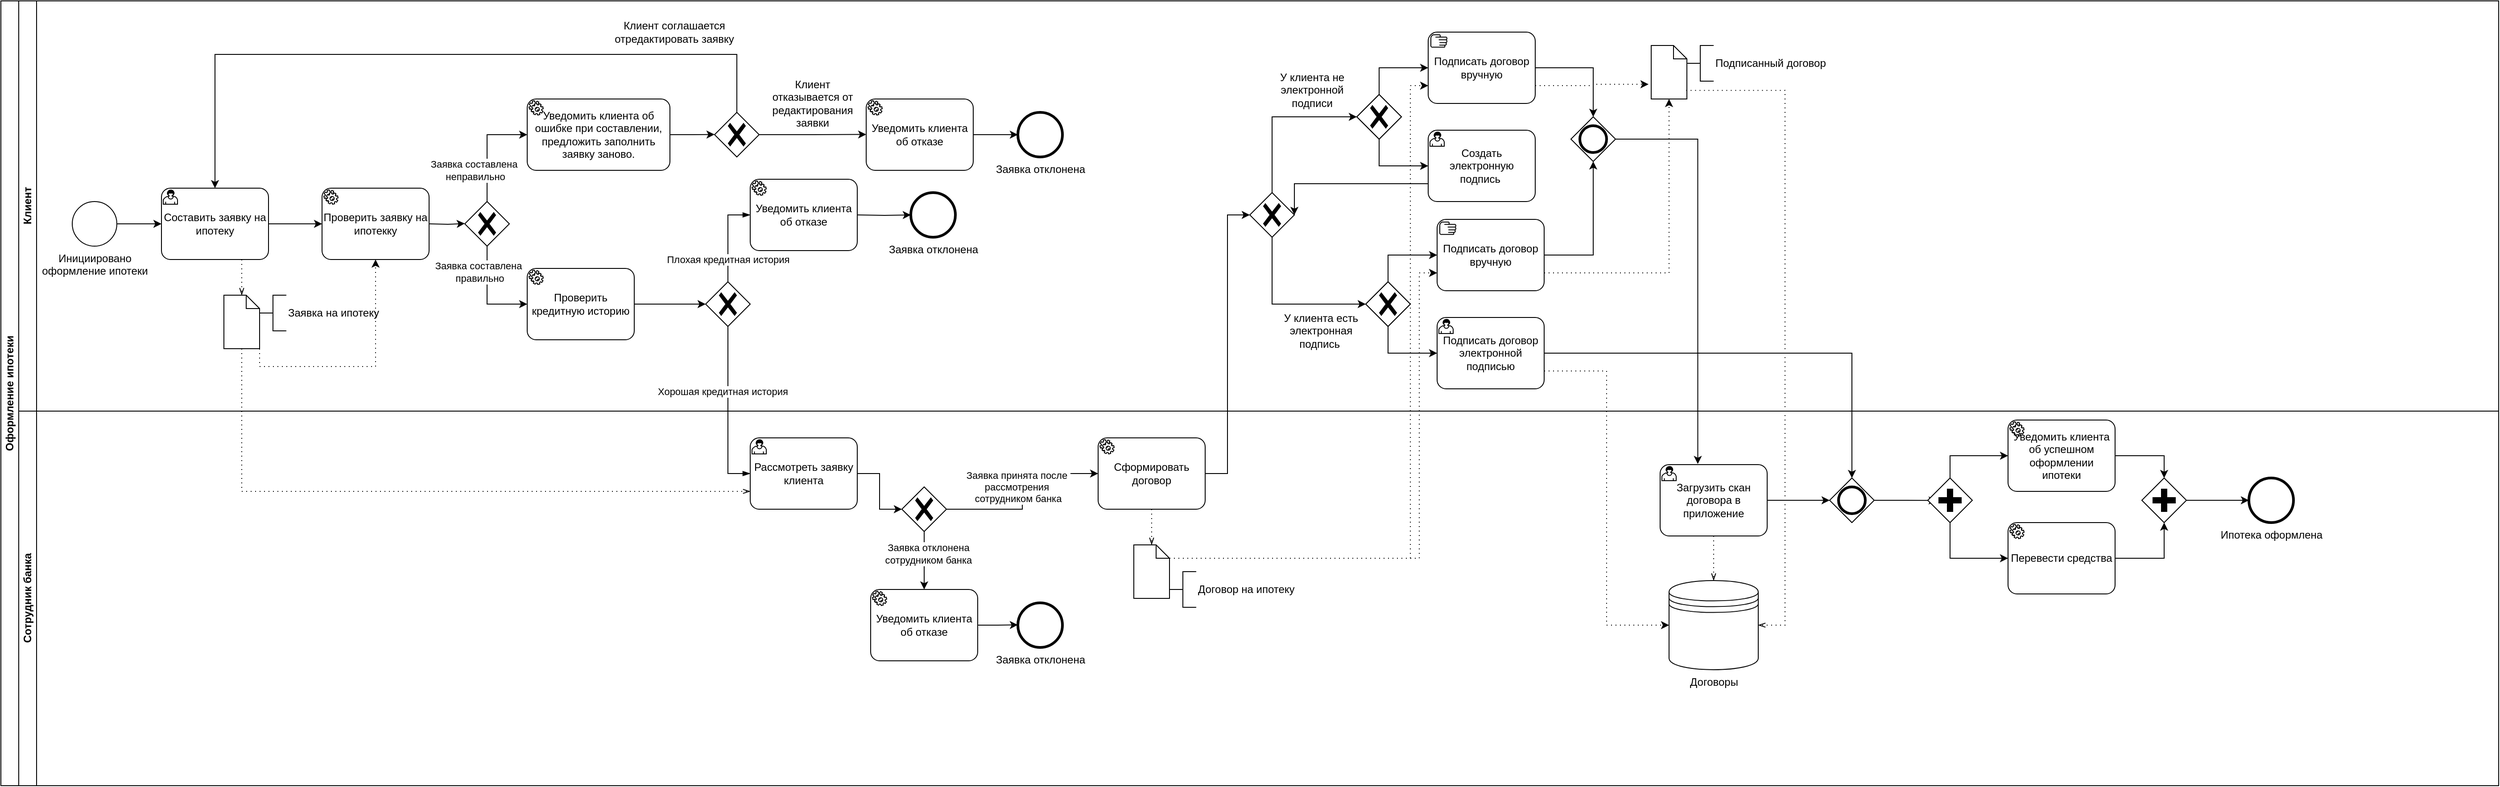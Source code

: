 <mxfile version="24.8.2">
  <diagram name="Страница — 1" id="fx7uQK-0CRvI9rPKiEYD">
    <mxGraphModel dx="1750" dy="942" grid="1" gridSize="10" guides="1" tooltips="1" connect="1" arrows="1" fold="1" page="1" pageScale="1" pageWidth="3300" pageHeight="2339" math="0" shadow="0">
      <root>
        <mxCell id="0" />
        <mxCell id="1" parent="0" />
        <mxCell id="-a0xLOdZY-EFVbSBvTB6-1" value="Оформление ипотеки" style="swimlane;html=1;childLayout=stackLayout;resizeParent=1;resizeParentMax=0;horizontal=0;startSize=20;horizontalStack=0;whiteSpace=wrap;" parent="1" vertex="1">
          <mxGeometry x="40" y="120" width="2800" height="880" as="geometry" />
        </mxCell>
        <mxCell id="-a0xLOdZY-EFVbSBvTB6-2" value="Клиент" style="swimlane;html=1;startSize=20;horizontal=0;" parent="-a0xLOdZY-EFVbSBvTB6-1" vertex="1">
          <mxGeometry x="20" width="2780" height="460" as="geometry" />
        </mxCell>
        <mxCell id="-a0xLOdZY-EFVbSBvTB6-5" value="Инициировано &lt;br&gt;оформление ипотеки" style="points=[[0.145,0.145,0],[0.5,0,0],[0.855,0.145,0],[1,0.5,0],[0.855,0.855,0],[0.5,1,0],[0.145,0.855,0],[0,0.5,0]];shape=mxgraph.bpmn.event;html=1;verticalLabelPosition=bottom;labelBackgroundColor=#ffffff;verticalAlign=top;align=center;perimeter=ellipsePerimeter;outlineConnect=0;aspect=fixed;outline=standard;symbol=general;" parent="-a0xLOdZY-EFVbSBvTB6-2" vertex="1">
          <mxGeometry x="60" y="225" width="50" height="50" as="geometry" />
        </mxCell>
        <mxCell id="-a0xLOdZY-EFVbSBvTB6-7" value="Составить заявку на ипотеку" style="points=[[0.25,0,0],[0.5,0,0],[0.75,0,0],[1,0.25,0],[1,0.5,0],[1,0.75,0],[0.75,1,0],[0.5,1,0],[0.25,1,0],[0,0.75,0],[0,0.5,0],[0,0.25,0]];shape=mxgraph.bpmn.task;whiteSpace=wrap;rectStyle=rounded;size=10;html=1;container=1;expand=0;collapsible=0;taskMarker=user;" parent="-a0xLOdZY-EFVbSBvTB6-2" vertex="1">
          <mxGeometry x="160" y="210" width="120" height="80" as="geometry" />
        </mxCell>
        <mxCell id="-a0xLOdZY-EFVbSBvTB6-8" value="" style="shape=mxgraph.bpmn.data;labelPosition=center;verticalLabelPosition=bottom;align=center;verticalAlign=top;size=15;html=1;" parent="-a0xLOdZY-EFVbSBvTB6-2" vertex="1">
          <mxGeometry x="230" y="330" width="40" height="60" as="geometry" />
        </mxCell>
        <mxCell id="-a0xLOdZY-EFVbSBvTB6-10" value="Заявка на ипотеку" style="html=1;shape=mxgraph.flowchart.annotation_2;align=left;labelPosition=right;" parent="-a0xLOdZY-EFVbSBvTB6-2" vertex="1">
          <mxGeometry x="270" y="330" width="30" height="40" as="geometry" />
        </mxCell>
        <mxCell id="-a0xLOdZY-EFVbSBvTB6-9" value="" style="edgeStyle=elbowEdgeStyle;fontSize=12;html=1;endFill=0;startFill=0;endSize=6;startSize=6;dashed=1;dashPattern=1 4;endArrow=openThin;startArrow=none;rounded=0;" parent="-a0xLOdZY-EFVbSBvTB6-2" edge="1">
          <mxGeometry width="160" relative="1" as="geometry">
            <mxPoint x="250" y="290" as="sourcePoint" />
            <mxPoint x="250" y="330" as="targetPoint" />
          </mxGeometry>
        </mxCell>
        <mxCell id="-a0xLOdZY-EFVbSBvTB6-15" style="edgeStyle=orthogonalEdgeStyle;rounded=0;orthogonalLoop=1;jettySize=auto;html=1;entryX=0;entryY=0.5;entryDx=0;entryDy=0;entryPerimeter=0;" parent="-a0xLOdZY-EFVbSBvTB6-2" source="-a0xLOdZY-EFVbSBvTB6-5" target="-a0xLOdZY-EFVbSBvTB6-7" edge="1">
          <mxGeometry relative="1" as="geometry" />
        </mxCell>
        <mxCell id="bjwynSFhIz2ICSjaIJfO-14" style="edgeStyle=orthogonalEdgeStyle;rounded=0;orthogonalLoop=1;jettySize=auto;html=1;exitX=1;exitY=0.5;exitDx=0;exitDy=0;exitPerimeter=0;" parent="-a0xLOdZY-EFVbSBvTB6-2" edge="1">
          <mxGeometry relative="1" as="geometry">
            <mxPoint x="500" y="249.667" as="targetPoint" />
            <mxPoint x="460" y="250" as="sourcePoint" />
          </mxGeometry>
        </mxCell>
        <mxCell id="bjwynSFhIz2ICSjaIJfO-2" value="" style="edgeStyle=orthogonalEdgeStyle;rounded=0;orthogonalLoop=1;jettySize=auto;html=1;" parent="-a0xLOdZY-EFVbSBvTB6-2" source="-a0xLOdZY-EFVbSBvTB6-7" edge="1">
          <mxGeometry relative="1" as="geometry">
            <mxPoint x="340" y="250" as="targetPoint" />
          </mxGeometry>
        </mxCell>
        <mxCell id="bjwynSFhIz2ICSjaIJfO-16" value="" style="points=[[0.25,0.25,0],[0.5,0,0],[0.75,0.25,0],[1,0.5,0],[0.75,0.75,0],[0.5,1,0],[0.25,0.75,0],[0,0.5,0]];shape=mxgraph.bpmn.gateway2;html=1;verticalLabelPosition=bottom;labelBackgroundColor=#ffffff;verticalAlign=top;align=center;perimeter=rhombusPerimeter;outlineConnect=0;outline=none;symbol=none;gwType=exclusive;" parent="-a0xLOdZY-EFVbSBvTB6-2" vertex="1">
          <mxGeometry x="500" y="225" width="50" height="50" as="geometry" />
        </mxCell>
        <mxCell id="EWtYYfEAsGKTMX5zpxJq-5" style="edgeStyle=orthogonalEdgeStyle;rounded=0;orthogonalLoop=1;jettySize=auto;html=1;exitX=1;exitY=0.5;exitDx=0;exitDy=0;exitPerimeter=0;" edge="1" parent="-a0xLOdZY-EFVbSBvTB6-2" source="bjwynSFhIz2ICSjaIJfO-20">
          <mxGeometry relative="1" as="geometry">
            <mxPoint x="780" y="149.778" as="targetPoint" />
          </mxGeometry>
        </mxCell>
        <mxCell id="bjwynSFhIz2ICSjaIJfO-20" value="Уведомить клиента об ошибке при составлении, предложить заполнить заявку заново." style="points=[[0.25,0,0],[0.5,0,0],[0.75,0,0],[1,0.25,0],[1,0.5,0],[1,0.75,0],[0.75,1,0],[0.5,1,0],[0.25,1,0],[0,0.75,0],[0,0.5,0],[0,0.25,0]];shape=mxgraph.bpmn.task;whiteSpace=wrap;rectStyle=rounded;size=10;html=1;container=1;expand=0;collapsible=0;taskMarker=service;" parent="-a0xLOdZY-EFVbSBvTB6-2" vertex="1">
          <mxGeometry x="570" y="110" width="160" height="80" as="geometry" />
        </mxCell>
        <mxCell id="bjwynSFhIz2ICSjaIJfO-24" style="edgeStyle=orthogonalEdgeStyle;rounded=0;orthogonalLoop=1;jettySize=auto;html=1;exitX=0.5;exitY=0;exitDx=0;exitDy=0;exitPerimeter=0;entryX=0;entryY=0.5;entryDx=0;entryDy=0;entryPerimeter=0;" parent="-a0xLOdZY-EFVbSBvTB6-2" source="bjwynSFhIz2ICSjaIJfO-16" target="bjwynSFhIz2ICSjaIJfO-20" edge="1">
          <mxGeometry relative="1" as="geometry" />
        </mxCell>
        <mxCell id="bjwynSFhIz2ICSjaIJfO-25" value="Заявка составлена&lt;br&gt;&amp;nbsp;неправильно" style="edgeLabel;html=1;align=center;verticalAlign=middle;resizable=0;points=[];" parent="-a0xLOdZY-EFVbSBvTB6-2" vertex="1" connectable="0">
          <mxGeometry x="510.0" y="189.997" as="geometry" />
        </mxCell>
        <mxCell id="bjwynSFhIz2ICSjaIJfO-31" value="Заявка отклонена" style="points=[[0.145,0.145,0],[0.5,0,0],[0.855,0.145,0],[1,0.5,0],[0.855,0.855,0],[0.5,1,0],[0.145,0.855,0],[0,0.5,0]];shape=mxgraph.bpmn.event;html=1;verticalLabelPosition=bottom;labelBackgroundColor=#ffffff;verticalAlign=top;align=center;perimeter=ellipsePerimeter;outlineConnect=0;aspect=fixed;outline=end;symbol=terminate2;" parent="-a0xLOdZY-EFVbSBvTB6-2" vertex="1">
          <mxGeometry x="1120" y="125" width="50" height="50" as="geometry" />
        </mxCell>
        <mxCell id="bjwynSFhIz2ICSjaIJfO-36" style="edgeStyle=orthogonalEdgeStyle;rounded=0;orthogonalLoop=1;jettySize=auto;html=1;exitX=1;exitY=0.5;exitDx=0;exitDy=0;exitPerimeter=0;entryX=0;entryY=0.5;entryDx=0;entryDy=0;entryPerimeter=0;" parent="-a0xLOdZY-EFVbSBvTB6-2" source="-a0xLOdZY-EFVbSBvTB6-13" target="-a0xLOdZY-EFVbSBvTB6-51" edge="1">
          <mxGeometry relative="1" as="geometry">
            <mxPoint x="760" y="339.778" as="targetPoint" />
          </mxGeometry>
        </mxCell>
        <mxCell id="-a0xLOdZY-EFVbSBvTB6-13" value="Проверить кредитную историю" style="points=[[0.25,0,0],[0.5,0,0],[0.75,0,0],[1,0.25,0],[1,0.5,0],[1,0.75,0],[0.75,1,0],[0.5,1,0],[0.25,1,0],[0,0.75,0],[0,0.5,0],[0,0.25,0]];shape=mxgraph.bpmn.task;whiteSpace=wrap;rectStyle=rounded;size=10;html=1;container=1;expand=0;collapsible=0;taskMarker=service;" parent="-a0xLOdZY-EFVbSBvTB6-2" vertex="1">
          <mxGeometry x="570" y="300" width="120" height="80" as="geometry" />
        </mxCell>
        <mxCell id="bjwynSFhIz2ICSjaIJfO-33" style="edgeStyle=orthogonalEdgeStyle;rounded=0;orthogonalLoop=1;jettySize=auto;html=1;entryX=0;entryY=0.5;entryDx=0;entryDy=0;entryPerimeter=0;" parent="-a0xLOdZY-EFVbSBvTB6-2" source="bjwynSFhIz2ICSjaIJfO-16" target="-a0xLOdZY-EFVbSBvTB6-13" edge="1">
          <mxGeometry relative="1" as="geometry">
            <Array as="points">
              <mxPoint x="525" y="340" />
            </Array>
          </mxGeometry>
        </mxCell>
        <mxCell id="bjwynSFhIz2ICSjaIJfO-28" value="&lt;span style=&quot;background-color: rgb(255, 255, 255);&quot;&gt;Заявка составлена&lt;br&gt;&amp;nbsp;правильно&lt;/span&gt;" style="edgeLabel;html=1;align=center;verticalAlign=middle;resizable=0;points=[];" parent="-a0xLOdZY-EFVbSBvTB6-2" vertex="1" connectable="0">
          <mxGeometry x="525.0" y="309.997" as="geometry">
            <mxPoint x="-10" y="-6" as="offset" />
          </mxGeometry>
        </mxCell>
        <mxCell id="-a0xLOdZY-EFVbSBvTB6-53" value="Уведомить клиента об отказе" style="points=[[0.25,0,0],[0.5,0,0],[0.75,0,0],[1,0.25,0],[1,0.5,0],[1,0.75,0],[0.75,1,0],[0.5,1,0],[0.25,1,0],[0,0.75,0],[0,0.5,0],[0,0.25,0]];shape=mxgraph.bpmn.task;whiteSpace=wrap;rectStyle=rounded;size=10;html=1;container=1;expand=0;collapsible=0;taskMarker=service;" parent="-a0xLOdZY-EFVbSBvTB6-2" vertex="1">
          <mxGeometry x="820" y="200" width="120" height="80" as="geometry" />
        </mxCell>
        <mxCell id="-a0xLOdZY-EFVbSBvTB6-29" value="" style="shape=mxgraph.bpmn.data;labelPosition=center;verticalLabelPosition=bottom;align=center;verticalAlign=top;size=15;html=1;" parent="-a0xLOdZY-EFVbSBvTB6-2" vertex="1">
          <mxGeometry x="1830" y="50" width="40" height="60" as="geometry" />
        </mxCell>
        <mxCell id="-a0xLOdZY-EFVbSBvTB6-30" value="Подписанный договор" style="html=1;shape=mxgraph.flowchart.annotation_2;align=left;labelPosition=right;" parent="-a0xLOdZY-EFVbSBvTB6-2" vertex="1">
          <mxGeometry x="1870" y="50" width="30" height="40" as="geometry" />
        </mxCell>
        <mxCell id="EWtYYfEAsGKTMX5zpxJq-45" style="edgeStyle=orthogonalEdgeStyle;rounded=0;orthogonalLoop=1;jettySize=auto;html=1;exitX=1;exitY=0.5;exitDx=0;exitDy=0;exitPerimeter=0;entryX=0.5;entryY=1;entryDx=0;entryDy=0;entryPerimeter=0;" edge="1" parent="-a0xLOdZY-EFVbSBvTB6-2" source="-a0xLOdZY-EFVbSBvTB6-25" target="EWtYYfEAsGKTMX5zpxJq-40">
          <mxGeometry relative="1" as="geometry">
            <mxPoint x="1810" y="240" as="targetPoint" />
          </mxGeometry>
        </mxCell>
        <mxCell id="-a0xLOdZY-EFVbSBvTB6-25" value="Подписать договор вручную" style="points=[[0.25,0,0],[0.5,0,0],[0.75,0,0],[1,0.25,0],[1,0.5,0],[1,0.75,0],[0.75,1,0],[0.5,1,0],[0.25,1,0],[0,0.75,0],[0,0.5,0],[0,0.25,0]];shape=mxgraph.bpmn.task;whiteSpace=wrap;rectStyle=rounded;size=10;html=1;container=1;expand=0;collapsible=0;taskMarker=manual;" parent="-a0xLOdZY-EFVbSBvTB6-2" vertex="1">
          <mxGeometry x="1590" y="245" width="120" height="80" as="geometry" />
        </mxCell>
        <mxCell id="-a0xLOdZY-EFVbSBvTB6-51" value="" style="points=[[0.25,0.25,0],[0.5,0,0],[0.75,0.25,0],[1,0.5,0],[0.75,0.75,0],[0.5,1,0],[0.25,0.75,0],[0,0.5,0]];shape=mxgraph.bpmn.gateway2;html=1;verticalLabelPosition=bottom;labelBackgroundColor=#ffffff;verticalAlign=top;align=center;perimeter=rhombusPerimeter;outlineConnect=0;outline=none;symbol=none;gwType=exclusive;" parent="-a0xLOdZY-EFVbSBvTB6-2" vertex="1">
          <mxGeometry x="770" y="315" width="50" height="50" as="geometry" />
        </mxCell>
        <mxCell id="-a0xLOdZY-EFVbSBvTB6-54" value="" style="edgeStyle=elbowEdgeStyle;fontSize=12;html=1;endArrow=blockThin;endFill=1;rounded=0;entryX=0;entryY=0.5;entryDx=0;entryDy=0;entryPerimeter=0;exitX=0.5;exitY=0;exitDx=0;exitDy=0;exitPerimeter=0;" parent="-a0xLOdZY-EFVbSBvTB6-2" source="-a0xLOdZY-EFVbSBvTB6-51" edge="1">
          <mxGeometry width="160" relative="1" as="geometry">
            <mxPoint x="790" y="310" as="sourcePoint" />
            <mxPoint x="820" y="240" as="targetPoint" />
            <Array as="points">
              <mxPoint x="795" y="280" />
            </Array>
          </mxGeometry>
        </mxCell>
        <mxCell id="-a0xLOdZY-EFVbSBvTB6-58" value="Плохая кредитная история" style="edgeLabel;html=1;align=center;verticalAlign=middle;resizable=0;points=[];" parent="-a0xLOdZY-EFVbSBvTB6-54" vertex="1" connectable="0">
          <mxGeometry x="-0.329" y="4" relative="1" as="geometry">
            <mxPoint x="4" y="8" as="offset" />
          </mxGeometry>
        </mxCell>
        <mxCell id="-a0xLOdZY-EFVbSBvTB6-56" value="Заявка отклонена" style="points=[[0.145,0.145,0],[0.5,0,0],[0.855,0.145,0],[1,0.5,0],[0.855,0.855,0],[0.5,1,0],[0.145,0.855,0],[0,0.5,0]];shape=mxgraph.bpmn.event;html=1;verticalLabelPosition=bottom;labelBackgroundColor=#ffffff;verticalAlign=top;align=center;perimeter=ellipsePerimeter;outlineConnect=0;aspect=fixed;outline=end;symbol=terminate2;" parent="-a0xLOdZY-EFVbSBvTB6-2" vertex="1">
          <mxGeometry x="1000" y="215" width="50" height="50" as="geometry" />
        </mxCell>
        <mxCell id="-a0xLOdZY-EFVbSBvTB6-57" style="edgeStyle=orthogonalEdgeStyle;rounded=0;orthogonalLoop=1;jettySize=auto;html=1;entryX=0;entryY=0.5;entryDx=0;entryDy=0;entryPerimeter=0;" parent="-a0xLOdZY-EFVbSBvTB6-2" target="-a0xLOdZY-EFVbSBvTB6-56" edge="1">
          <mxGeometry relative="1" as="geometry">
            <mxPoint x="940" y="240" as="sourcePoint" />
          </mxGeometry>
        </mxCell>
        <mxCell id="-a0xLOdZY-EFVbSBvTB6-14" value="Рассмотреть заявку клиента" style="points=[[0.25,0,0],[0.5,0,0],[0.75,0,0],[1,0.25,0],[1,0.5,0],[1,0.75,0],[0.75,1,0],[0.5,1,0],[0.25,1,0],[0,0.75,0],[0,0.5,0],[0,0.25,0]];shape=mxgraph.bpmn.task;whiteSpace=wrap;rectStyle=rounded;size=10;html=1;container=1;expand=0;collapsible=0;taskMarker=user;" parent="-a0xLOdZY-EFVbSBvTB6-2" vertex="1">
          <mxGeometry x="820" y="490" width="120" height="80" as="geometry" />
        </mxCell>
        <mxCell id="-a0xLOdZY-EFVbSBvTB6-21" value="" style="shape=mxgraph.bpmn.data;labelPosition=center;verticalLabelPosition=bottom;align=center;verticalAlign=top;size=15;html=1;" parent="-a0xLOdZY-EFVbSBvTB6-2" vertex="1">
          <mxGeometry x="1250" y="610" width="40" height="60" as="geometry" />
        </mxCell>
        <mxCell id="-a0xLOdZY-EFVbSBvTB6-23" value="" style="edgeStyle=elbowEdgeStyle;fontSize=12;html=1;endFill=0;startFill=0;endSize=6;startSize=6;dashed=1;dashPattern=1 4;endArrow=openThin;startArrow=none;rounded=0;exitX=0.5;exitY=1;exitDx=0;exitDy=0;exitPerimeter=0;entryX=0.5;entryY=0;entryDx=0;entryDy=0;entryPerimeter=0;" parent="-a0xLOdZY-EFVbSBvTB6-2" target="-a0xLOdZY-EFVbSBvTB6-21" edge="1">
          <mxGeometry width="160" relative="1" as="geometry">
            <mxPoint x="1270" y="570" as="sourcePoint" />
            <mxPoint x="1175" y="630" as="targetPoint" />
          </mxGeometry>
        </mxCell>
        <mxCell id="-a0xLOdZY-EFVbSBvTB6-24" value="Договор на ипотеку" style="html=1;shape=mxgraph.flowchart.annotation_2;align=left;labelPosition=right;" parent="-a0xLOdZY-EFVbSBvTB6-2" vertex="1">
          <mxGeometry x="1290" y="640" width="30" height="40" as="geometry" />
        </mxCell>
        <mxCell id="EWtYYfEAsGKTMX5zpxJq-17" style="edgeStyle=orthogonalEdgeStyle;rounded=0;orthogonalLoop=1;jettySize=auto;html=1;exitX=1;exitY=0.5;exitDx=0;exitDy=0;exitPerimeter=0;entryX=0;entryY=0.5;entryDx=0;entryDy=0;entryPerimeter=0;" edge="1" parent="-a0xLOdZY-EFVbSBvTB6-2" source="P9ozjkM_OFoo9wz9tVRu-4" target="EWtYYfEAsGKTMX5zpxJq-18">
          <mxGeometry relative="1" as="geometry">
            <mxPoint x="1410" y="530.25" as="targetPoint" />
          </mxGeometry>
        </mxCell>
        <mxCell id="P9ozjkM_OFoo9wz9tVRu-4" value="Сформировать договор" style="points=[[0.25,0,0],[0.5,0,0],[0.75,0,0],[1,0.25,0],[1,0.5,0],[1,0.75,0],[0.75,1,0],[0.5,1,0],[0.25,1,0],[0,0.75,0],[0,0.5,0],[0,0.25,0]];shape=mxgraph.bpmn.task;whiteSpace=wrap;rectStyle=rounded;size=10;html=1;container=1;expand=0;collapsible=0;taskMarker=service;" parent="-a0xLOdZY-EFVbSBvTB6-2" vertex="1">
          <mxGeometry x="1210" y="490" width="120" height="80" as="geometry" />
        </mxCell>
        <mxCell id="-a0xLOdZY-EFVbSBvTB6-55" value="" style="edgeStyle=elbowEdgeStyle;fontSize=12;html=1;endArrow=blockThin;endFill=1;rounded=0;exitX=0.5;exitY=1;exitDx=0;exitDy=0;exitPerimeter=0;entryX=0;entryY=0.5;entryDx=0;entryDy=0;entryPerimeter=0;" parent="-a0xLOdZY-EFVbSBvTB6-2" source="-a0xLOdZY-EFVbSBvTB6-51" target="-a0xLOdZY-EFVbSBvTB6-14" edge="1">
          <mxGeometry width="160" relative="1" as="geometry">
            <mxPoint x="870" y="290" as="sourcePoint" />
            <mxPoint x="1030" y="290" as="targetPoint" />
            <Array as="points">
              <mxPoint x="795" y="420" />
            </Array>
          </mxGeometry>
        </mxCell>
        <mxCell id="-a0xLOdZY-EFVbSBvTB6-59" value="Хорошая кредитная история" style="edgeLabel;html=1;align=center;verticalAlign=middle;resizable=0;points=[];" parent="-a0xLOdZY-EFVbSBvTB6-55" vertex="1" connectable="0">
          <mxGeometry x="-0.233" y="-6" relative="1" as="geometry">
            <mxPoint as="offset" />
          </mxGeometry>
        </mxCell>
        <mxCell id="P9ozjkM_OFoo9wz9tVRu-1" value="" style="edgeStyle=elbowEdgeStyle;fontSize=12;html=1;endFill=0;startFill=0;endSize=6;startSize=6;dashed=1;dashPattern=1 4;endArrow=openThin;startArrow=none;rounded=0;entryX=0;entryY=0.75;entryDx=0;entryDy=0;entryPerimeter=0;exitX=0.5;exitY=1;exitDx=0;exitDy=0;exitPerimeter=0;" parent="-a0xLOdZY-EFVbSBvTB6-2" source="-a0xLOdZY-EFVbSBvTB6-8" target="-a0xLOdZY-EFVbSBvTB6-14" edge="1">
          <mxGeometry width="160" relative="1" as="geometry">
            <mxPoint x="260.143" y="300" as="sourcePoint" />
            <mxPoint x="260" y="350" as="targetPoint" />
            <Array as="points">
              <mxPoint x="250" y="400" />
            </Array>
          </mxGeometry>
        </mxCell>
        <mxCell id="bjwynSFhIz2ICSjaIJfO-39" style="edgeStyle=orthogonalEdgeStyle;rounded=0;orthogonalLoop=1;jettySize=auto;html=1;exitX=1;exitY=1;exitDx=0;exitDy=0;exitPerimeter=0;entryX=0.5;entryY=1;entryDx=0;entryDy=0;entryPerimeter=0;dashed=1;dashPattern=1 4;" parent="-a0xLOdZY-EFVbSBvTB6-2" source="-a0xLOdZY-EFVbSBvTB6-8" target="EWtYYfEAsGKTMX5zpxJq-1" edge="1">
          <mxGeometry relative="1" as="geometry">
            <mxPoint x="430" y="200" as="targetPoint" />
          </mxGeometry>
        </mxCell>
        <mxCell id="bjwynSFhIz2ICSjaIJfO-59" value="" style="points=[[0.25,0.25,0],[0.5,0,0],[0.75,0.25,0],[1,0.5,0],[0.75,0.75,0],[0.5,1,0],[0.25,0.75,0],[0,0.5,0]];shape=mxgraph.bpmn.gateway2;html=1;verticalLabelPosition=bottom;labelBackgroundColor=#ffffff;verticalAlign=top;align=center;perimeter=rhombusPerimeter;outlineConnect=0;outline=end;symbol=general;" parent="-a0xLOdZY-EFVbSBvTB6-2" vertex="1">
          <mxGeometry x="1510" y="315" width="50" height="50" as="geometry" />
        </mxCell>
        <mxCell id="bjwynSFhIz2ICSjaIJfO-67" style="edgeStyle=orthogonalEdgeStyle;rounded=0;orthogonalLoop=1;jettySize=auto;html=1;exitX=0.5;exitY=0;exitDx=0;exitDy=0;exitPerimeter=0;entryX=0;entryY=0.5;entryDx=0;entryDy=0;entryPerimeter=0;" parent="-a0xLOdZY-EFVbSBvTB6-2" source="bjwynSFhIz2ICSjaIJfO-59" target="-a0xLOdZY-EFVbSBvTB6-25" edge="1">
          <mxGeometry relative="1" as="geometry" />
        </mxCell>
        <mxCell id="bjwynSFhIz2ICSjaIJfO-72" style="edgeStyle=orthogonalEdgeStyle;rounded=0;orthogonalLoop=1;jettySize=auto;html=1;exitX=0;exitY=0;exitDx=40;exitDy=15;exitPerimeter=0;entryX=0;entryY=0.75;entryDx=0;entryDy=0;entryPerimeter=0;dashed=1;dashPattern=1 4;" parent="-a0xLOdZY-EFVbSBvTB6-2" source="-a0xLOdZY-EFVbSBvTB6-21" target="-a0xLOdZY-EFVbSBvTB6-25" edge="1">
          <mxGeometry relative="1" as="geometry">
            <Array as="points">
              <mxPoint x="1570" y="625" />
              <mxPoint x="1570" y="305" />
            </Array>
          </mxGeometry>
        </mxCell>
        <mxCell id="bjwynSFhIz2ICSjaIJfO-78" value="Подписать договор электронной подписью" style="points=[[0.25,0,0],[0.5,0,0],[0.75,0,0],[1,0.25,0],[1,0.5,0],[1,0.75,0],[0.75,1,0],[0.5,1,0],[0.25,1,0],[0,0.75,0],[0,0.5,0],[0,0.25,0]];shape=mxgraph.bpmn.task;whiteSpace=wrap;rectStyle=rounded;size=10;html=1;container=1;expand=0;collapsible=0;taskMarker=user;" parent="-a0xLOdZY-EFVbSBvTB6-2" vertex="1">
          <mxGeometry x="1590" y="355" width="120" height="80" as="geometry" />
        </mxCell>
        <mxCell id="bjwynSFhIz2ICSjaIJfO-85" style="edgeStyle=orthogonalEdgeStyle;rounded=0;orthogonalLoop=1;jettySize=auto;html=1;exitX=0.5;exitY=1;exitDx=0;exitDy=0;exitPerimeter=0;entryX=0;entryY=0.5;entryDx=0;entryDy=0;entryPerimeter=0;" parent="-a0xLOdZY-EFVbSBvTB6-2" source="bjwynSFhIz2ICSjaIJfO-59" target="bjwynSFhIz2ICSjaIJfO-78" edge="1">
          <mxGeometry relative="1" as="geometry" />
        </mxCell>
        <mxCell id="EWtYYfEAsGKTMX5zpxJq-1" value="Проверить заявку на ипотекку" style="points=[[0.25,0,0],[0.5,0,0],[0.75,0,0],[1,0.25,0],[1,0.5,0],[1,0.75,0],[0.75,1,0],[0.5,1,0],[0.25,1,0],[0,0.75,0],[0,0.5,0],[0,0.25,0]];shape=mxgraph.bpmn.task;whiteSpace=wrap;rectStyle=rounded;size=10;html=1;container=1;expand=0;collapsible=0;taskMarker=service;" vertex="1" parent="-a0xLOdZY-EFVbSBvTB6-2">
          <mxGeometry x="340" y="210" width="120" height="80" as="geometry" />
        </mxCell>
        <mxCell id="EWtYYfEAsGKTMX5zpxJq-12" style="edgeStyle=orthogonalEdgeStyle;rounded=0;orthogonalLoop=1;jettySize=auto;html=1;exitX=0.5;exitY=0;exitDx=0;exitDy=0;exitPerimeter=0;" edge="1" parent="-a0xLOdZY-EFVbSBvTB6-2" source="EWtYYfEAsGKTMX5zpxJq-3" target="-a0xLOdZY-EFVbSBvTB6-7">
          <mxGeometry relative="1" as="geometry">
            <Array as="points">
              <mxPoint x="805" y="60" />
              <mxPoint x="220" y="60" />
            </Array>
          </mxGeometry>
        </mxCell>
        <mxCell id="EWtYYfEAsGKTMX5zpxJq-13" style="edgeStyle=orthogonalEdgeStyle;rounded=0;orthogonalLoop=1;jettySize=auto;html=1;exitX=1;exitY=0.5;exitDx=0;exitDy=0;exitPerimeter=0;" edge="1" parent="-a0xLOdZY-EFVbSBvTB6-2" source="EWtYYfEAsGKTMX5zpxJq-3">
          <mxGeometry relative="1" as="geometry">
            <mxPoint x="950.0" y="149.778" as="targetPoint" />
          </mxGeometry>
        </mxCell>
        <mxCell id="EWtYYfEAsGKTMX5zpxJq-3" value="" style="points=[[0.25,0.25,0],[0.5,0,0],[0.75,0.25,0],[1,0.5,0],[0.75,0.75,0],[0.5,1,0],[0.25,0.75,0],[0,0.5,0]];shape=mxgraph.bpmn.gateway2;html=1;verticalLabelPosition=bottom;labelBackgroundColor=#ffffff;verticalAlign=top;align=center;perimeter=rhombusPerimeter;outlineConnect=0;outline=none;symbol=none;gwType=exclusive;" vertex="1" parent="-a0xLOdZY-EFVbSBvTB6-2">
          <mxGeometry x="780" y="125" width="50" height="50" as="geometry" />
        </mxCell>
        <mxCell id="EWtYYfEAsGKTMX5zpxJq-7" value="Клиент отказывается от редактирования заявки" style="text;strokeColor=none;align=center;fillColor=none;html=1;verticalAlign=middle;whiteSpace=wrap;rounded=0;" vertex="1" parent="-a0xLOdZY-EFVbSBvTB6-2">
          <mxGeometry x="840" y="100" width="100" height="30" as="geometry" />
        </mxCell>
        <mxCell id="EWtYYfEAsGKTMX5zpxJq-9" value="Уведомить клиента об отказе" style="points=[[0.25,0,0],[0.5,0,0],[0.75,0,0],[1,0.25,0],[1,0.5,0],[1,0.75,0],[0.75,1,0],[0.5,1,0],[0.25,1,0],[0,0.75,0],[0,0.5,0],[0,0.25,0]];shape=mxgraph.bpmn.task;whiteSpace=wrap;rectStyle=rounded;size=10;html=1;container=1;expand=0;collapsible=0;taskMarker=service;" vertex="1" parent="-a0xLOdZY-EFVbSBvTB6-2">
          <mxGeometry x="950" y="110" width="120" height="80" as="geometry" />
        </mxCell>
        <mxCell id="EWtYYfEAsGKTMX5zpxJq-11" value="Клиент соглашается отредактировать заявку" style="text;strokeColor=none;align=center;fillColor=none;html=1;verticalAlign=middle;whiteSpace=wrap;rounded=0;" vertex="1" parent="-a0xLOdZY-EFVbSBvTB6-2">
          <mxGeometry x="660" y="20" width="150" height="30" as="geometry" />
        </mxCell>
        <mxCell id="EWtYYfEAsGKTMX5zpxJq-15" style="edgeStyle=orthogonalEdgeStyle;rounded=0;orthogonalLoop=1;jettySize=auto;html=1;exitX=1;exitY=0.5;exitDx=0;exitDy=0;exitPerimeter=0;" edge="1" parent="-a0xLOdZY-EFVbSBvTB6-2" source="EWtYYfEAsGKTMX5zpxJq-9">
          <mxGeometry relative="1" as="geometry">
            <mxPoint x="1120" y="150" as="targetPoint" />
          </mxGeometry>
        </mxCell>
        <mxCell id="EWtYYfEAsGKTMX5zpxJq-43" style="edgeStyle=orthogonalEdgeStyle;rounded=0;orthogonalLoop=1;jettySize=auto;html=1;exitX=1;exitY=0.5;exitDx=0;exitDy=0;exitPerimeter=0;" edge="1" parent="-a0xLOdZY-EFVbSBvTB6-2" source="EWtYYfEAsGKTMX5zpxJq-20" target="EWtYYfEAsGKTMX5zpxJq-40">
          <mxGeometry relative="1" as="geometry" />
        </mxCell>
        <mxCell id="EWtYYfEAsGKTMX5zpxJq-47" style="edgeStyle=orthogonalEdgeStyle;rounded=0;orthogonalLoop=1;jettySize=auto;html=1;exitX=1;exitY=0.75;exitDx=0;exitDy=0;exitPerimeter=0;dashed=1;dashPattern=1 4;entryX=-0.075;entryY=0.725;entryDx=0;entryDy=0;entryPerimeter=0;" edge="1" parent="-a0xLOdZY-EFVbSBvTB6-2" source="EWtYYfEAsGKTMX5zpxJq-20" target="-a0xLOdZY-EFVbSBvTB6-29">
          <mxGeometry relative="1" as="geometry">
            <mxPoint x="1970" y="95.25" as="targetPoint" />
          </mxGeometry>
        </mxCell>
        <mxCell id="EWtYYfEAsGKTMX5zpxJq-20" value="Подписать договор вручную" style="points=[[0.25,0,0],[0.5,0,0],[0.75,0,0],[1,0.25,0],[1,0.5,0],[1,0.75,0],[0.75,1,0],[0.5,1,0],[0.25,1,0],[0,0.75,0],[0,0.5,0],[0,0.25,0]];shape=mxgraph.bpmn.task;whiteSpace=wrap;rectStyle=rounded;size=10;html=1;container=1;expand=0;collapsible=0;taskMarker=manual;" vertex="1" parent="-a0xLOdZY-EFVbSBvTB6-2">
          <mxGeometry x="1580" y="35" width="120" height="80" as="geometry" />
        </mxCell>
        <mxCell id="EWtYYfEAsGKTMX5zpxJq-21" value="" style="points=[[0.25,0.25,0],[0.5,0,0],[0.75,0.25,0],[1,0.5,0],[0.75,0.75,0],[0.5,1,0],[0.25,0.75,0],[0,0.5,0]];shape=mxgraph.bpmn.gateway2;html=1;verticalLabelPosition=bottom;labelBackgroundColor=#ffffff;verticalAlign=top;align=center;perimeter=rhombusPerimeter;outlineConnect=0;outline=end;symbol=general;" vertex="1" parent="-a0xLOdZY-EFVbSBvTB6-2">
          <mxGeometry x="1500" y="105" width="50" height="50" as="geometry" />
        </mxCell>
        <mxCell id="EWtYYfEAsGKTMX5zpxJq-22" style="edgeStyle=orthogonalEdgeStyle;rounded=0;orthogonalLoop=1;jettySize=auto;html=1;exitX=0.5;exitY=0;exitDx=0;exitDy=0;exitPerimeter=0;entryX=0;entryY=0.5;entryDx=0;entryDy=0;entryPerimeter=0;" edge="1" parent="-a0xLOdZY-EFVbSBvTB6-2" source="EWtYYfEAsGKTMX5zpxJq-21" target="EWtYYfEAsGKTMX5zpxJq-20">
          <mxGeometry relative="1" as="geometry" />
        </mxCell>
        <mxCell id="EWtYYfEAsGKTMX5zpxJq-24" value="Создать электронную подпись&amp;nbsp;" style="points=[[0.25,0,0],[0.5,0,0],[0.75,0,0],[1,0.25,0],[1,0.5,0],[1,0.75,0],[0.75,1,0],[0.5,1,0],[0.25,1,0],[0,0.75,0],[0,0.5,0],[0,0.25,0]];shape=mxgraph.bpmn.task;whiteSpace=wrap;rectStyle=rounded;size=10;html=1;container=1;expand=0;collapsible=0;taskMarker=user;" vertex="1" parent="-a0xLOdZY-EFVbSBvTB6-2">
          <mxGeometry x="1580" y="145" width="120" height="80" as="geometry" />
        </mxCell>
        <mxCell id="EWtYYfEAsGKTMX5zpxJq-25" style="edgeStyle=orthogonalEdgeStyle;rounded=0;orthogonalLoop=1;jettySize=auto;html=1;exitX=0.5;exitY=1;exitDx=0;exitDy=0;exitPerimeter=0;entryX=0;entryY=0.5;entryDx=0;entryDy=0;entryPerimeter=0;" edge="1" parent="-a0xLOdZY-EFVbSBvTB6-2" source="EWtYYfEAsGKTMX5zpxJq-21" target="EWtYYfEAsGKTMX5zpxJq-24">
          <mxGeometry relative="1" as="geometry" />
        </mxCell>
        <mxCell id="EWtYYfEAsGKTMX5zpxJq-18" value="" style="points=[[0.25,0.25,0],[0.5,0,0],[0.75,0.25,0],[1,0.5,0],[0.75,0.75,0],[0.5,1,0],[0.25,0.75,0],[0,0.5,0]];shape=mxgraph.bpmn.gateway2;html=1;verticalLabelPosition=bottom;labelBackgroundColor=#ffffff;verticalAlign=top;align=center;perimeter=rhombusPerimeter;outlineConnect=0;outline=none;symbol=none;gwType=exclusive;" vertex="1" parent="-a0xLOdZY-EFVbSBvTB6-2">
          <mxGeometry x="1380" y="215" width="50" height="50" as="geometry" />
        </mxCell>
        <mxCell id="EWtYYfEAsGKTMX5zpxJq-35" style="edgeStyle=orthogonalEdgeStyle;rounded=0;orthogonalLoop=1;jettySize=auto;html=1;exitX=0.5;exitY=0;exitDx=0;exitDy=0;exitPerimeter=0;entryX=0;entryY=0.5;entryDx=0;entryDy=0;entryPerimeter=0;" edge="1" parent="-a0xLOdZY-EFVbSBvTB6-2" source="EWtYYfEAsGKTMX5zpxJq-18" target="EWtYYfEAsGKTMX5zpxJq-21">
          <mxGeometry relative="1" as="geometry" />
        </mxCell>
        <mxCell id="EWtYYfEAsGKTMX5zpxJq-36" style="edgeStyle=orthogonalEdgeStyle;rounded=0;orthogonalLoop=1;jettySize=auto;html=1;exitX=0.5;exitY=1;exitDx=0;exitDy=0;exitPerimeter=0;entryX=0;entryY=0.5;entryDx=0;entryDy=0;entryPerimeter=0;" edge="1" parent="-a0xLOdZY-EFVbSBvTB6-2" source="EWtYYfEAsGKTMX5zpxJq-18" target="bjwynSFhIz2ICSjaIJfO-59">
          <mxGeometry relative="1" as="geometry" />
        </mxCell>
        <mxCell id="EWtYYfEAsGKTMX5zpxJq-37" value="У клиента есть электронная подпись&amp;nbsp;" style="text;strokeColor=none;align=center;fillColor=none;html=1;verticalAlign=middle;whiteSpace=wrap;rounded=0;" vertex="1" parent="-a0xLOdZY-EFVbSBvTB6-2">
          <mxGeometry x="1410" y="355" width="100" height="30" as="geometry" />
        </mxCell>
        <mxCell id="EWtYYfEAsGKTMX5zpxJq-38" value="У клиента не электронной подписи" style="text;strokeColor=none;align=center;fillColor=none;html=1;verticalAlign=middle;whiteSpace=wrap;rounded=0;" vertex="1" parent="-a0xLOdZY-EFVbSBvTB6-2">
          <mxGeometry x="1400" y="85" width="100" height="30" as="geometry" />
        </mxCell>
        <mxCell id="EWtYYfEAsGKTMX5zpxJq-40" value="" style="points=[[0.25,0.25,0],[0.5,0,0],[0.75,0.25,0],[1,0.5,0],[0.75,0.75,0],[0.5,1,0],[0.25,0.75,0],[0,0.5,0]];shape=mxgraph.bpmn.gateway2;html=1;verticalLabelPosition=bottom;labelBackgroundColor=#ffffff;verticalAlign=top;align=center;perimeter=rhombusPerimeter;outlineConnect=0;outline=end;symbol=general;" vertex="1" parent="-a0xLOdZY-EFVbSBvTB6-2">
          <mxGeometry x="1740" y="130" width="50" height="50" as="geometry" />
        </mxCell>
        <mxCell id="EWtYYfEAsGKTMX5zpxJq-48" style="edgeStyle=orthogonalEdgeStyle;rounded=0;orthogonalLoop=1;jettySize=auto;html=1;exitX=1;exitY=0.75;exitDx=0;exitDy=0;exitPerimeter=0;dashed=1;dashPattern=1 4;entryX=0.5;entryY=1;entryDx=0;entryDy=0;entryPerimeter=0;" edge="1" parent="-a0xLOdZY-EFVbSBvTB6-2" source="-a0xLOdZY-EFVbSBvTB6-25" target="-a0xLOdZY-EFVbSBvTB6-29">
          <mxGeometry relative="1" as="geometry">
            <mxPoint x="1980" y="105.25" as="targetPoint" />
            <mxPoint x="1710" y="105" as="sourcePoint" />
          </mxGeometry>
        </mxCell>
        <mxCell id="EWtYYfEAsGKTMX5zpxJq-49" style="edgeStyle=orthogonalEdgeStyle;rounded=0;orthogonalLoop=1;jettySize=auto;html=1;exitX=0;exitY=0.75;exitDx=0;exitDy=0;exitPerimeter=0;entryX=1;entryY=0.5;entryDx=0;entryDy=0;entryPerimeter=0;" edge="1" parent="-a0xLOdZY-EFVbSBvTB6-2" source="EWtYYfEAsGKTMX5zpxJq-24" target="EWtYYfEAsGKTMX5zpxJq-18">
          <mxGeometry relative="1" as="geometry">
            <Array as="points">
              <mxPoint x="1430" y="205" />
            </Array>
          </mxGeometry>
        </mxCell>
        <mxCell id="EWtYYfEAsGKTMX5zpxJq-55" style="edgeStyle=orthogonalEdgeStyle;rounded=0;orthogonalLoop=1;jettySize=auto;html=1;exitX=0;exitY=0;exitDx=40;exitDy=15;exitPerimeter=0;dashed=1;dashPattern=1 4;entryX=0;entryY=0.75;entryDx=0;entryDy=0;entryPerimeter=0;" edge="1" parent="-a0xLOdZY-EFVbSBvTB6-2" source="-a0xLOdZY-EFVbSBvTB6-21" target="EWtYYfEAsGKTMX5zpxJq-20">
          <mxGeometry relative="1" as="geometry">
            <mxPoint x="2000" y="125.25" as="targetPoint" />
            <mxPoint x="1730" y="125" as="sourcePoint" />
            <Array as="points">
              <mxPoint x="1560" y="625" />
              <mxPoint x="1560" y="95" />
            </Array>
          </mxGeometry>
        </mxCell>
        <mxCell id="EWtYYfEAsGKTMX5zpxJq-57" value="" style="points=[[0.25,0.25,0],[0.5,0,0],[0.75,0.25,0],[1,0.5,0],[0.75,0.75,0],[0.5,1,0],[0.25,0.75,0],[0,0.5,0]];shape=mxgraph.bpmn.gateway2;html=1;verticalLabelPosition=bottom;labelBackgroundColor=#ffffff;verticalAlign=top;align=center;perimeter=rhombusPerimeter;outlineConnect=0;outline=none;symbol=none;gwType=exclusive;" vertex="1" parent="-a0xLOdZY-EFVbSBvTB6-2">
          <mxGeometry x="1500" y="105" width="50" height="50" as="geometry" />
        </mxCell>
        <mxCell id="EWtYYfEAsGKTMX5zpxJq-60" value="" style="points=[[0.25,0.25,0],[0.5,0,0],[0.75,0.25,0],[1,0.5,0],[0.75,0.75,0],[0.5,1,0],[0.25,0.75,0],[0,0.5,0]];shape=mxgraph.bpmn.gateway2;html=1;verticalLabelPosition=bottom;labelBackgroundColor=#ffffff;verticalAlign=top;align=center;perimeter=rhombusPerimeter;outlineConnect=0;outline=none;symbol=none;gwType=exclusive;" vertex="1" parent="-a0xLOdZY-EFVbSBvTB6-2">
          <mxGeometry x="1510" y="315" width="50" height="50" as="geometry" />
        </mxCell>
        <mxCell id="-a0xLOdZY-EFVbSBvTB6-20" style="edgeStyle=orthogonalEdgeStyle;rounded=0;orthogonalLoop=1;jettySize=auto;html=1;entryX=0;entryY=0.5;entryDx=0;entryDy=0;entryPerimeter=0;" parent="-a0xLOdZY-EFVbSBvTB6-1" source="-a0xLOdZY-EFVbSBvTB6-14" target="bjwynSFhIz2ICSjaIJfO-40" edge="1">
          <mxGeometry relative="1" as="geometry">
            <mxPoint x="1015" y="530" as="targetPoint" />
          </mxGeometry>
        </mxCell>
        <mxCell id="bjwynSFhIz2ICSjaIJfO-48" style="edgeStyle=orthogonalEdgeStyle;rounded=0;orthogonalLoop=1;jettySize=auto;html=1;exitX=1;exitY=0.5;exitDx=0;exitDy=0;exitPerimeter=0;" parent="-a0xLOdZY-EFVbSBvTB6-1" source="bjwynSFhIz2ICSjaIJfO-40" target="P9ozjkM_OFoo9wz9tVRu-4" edge="1">
          <mxGeometry relative="1" as="geometry" />
        </mxCell>
        <mxCell id="w-9tInrCfUUZQDYixhAM-3" style="edgeStyle=orthogonalEdgeStyle;rounded=0;orthogonalLoop=1;jettySize=auto;html=1;exitX=1;exitY=0.75;exitDx=0;exitDy=0;exitPerimeter=0;entryX=0;entryY=0.5;entryDx=0;entryDy=0;dashed=1;dashPattern=1 4;" parent="-a0xLOdZY-EFVbSBvTB6-1" source="bjwynSFhIz2ICSjaIJfO-78" target="-a0xLOdZY-EFVbSBvTB6-36" edge="1">
          <mxGeometry relative="1" as="geometry" />
        </mxCell>
        <mxCell id="w-9tInrCfUUZQDYixhAM-1" style="edgeStyle=orthogonalEdgeStyle;rounded=0;orthogonalLoop=1;jettySize=auto;html=1;exitX=1;exitY=0.5;exitDx=0;exitDy=0;exitPerimeter=0;entryX=0.352;entryY=-0.009;entryDx=0;entryDy=0;entryPerimeter=0;" parent="-a0xLOdZY-EFVbSBvTB6-1" source="EWtYYfEAsGKTMX5zpxJq-40" target="P9ozjkM_OFoo9wz9tVRu-3" edge="1">
          <mxGeometry relative="1" as="geometry">
            <Array as="points">
              <mxPoint x="1902" y="155" />
            </Array>
          </mxGeometry>
        </mxCell>
        <mxCell id="-a0xLOdZY-EFVbSBvTB6-32" value="" style="edgeStyle=elbowEdgeStyle;fontSize=12;html=1;endFill=0;startFill=0;endSize=6;startSize=6;dashed=1;dashPattern=1 4;endArrow=openThin;startArrow=none;rounded=0;entryX=1;entryY=0.5;entryDx=0;entryDy=0;exitX=0.98;exitY=0.839;exitDx=0;exitDy=0;exitPerimeter=0;" parent="-a0xLOdZY-EFVbSBvTB6-1" source="-a0xLOdZY-EFVbSBvTB6-29" edge="1" target="-a0xLOdZY-EFVbSBvTB6-36">
          <mxGeometry width="160" relative="1" as="geometry">
            <mxPoint x="1900" y="170" as="sourcePoint" />
            <mxPoint x="2180" y="500.0" as="targetPoint" />
            <Array as="points">
              <mxPoint x="2000" y="390" />
            </Array>
          </mxGeometry>
        </mxCell>
        <mxCell id="EWtYYfEAsGKTMX5zpxJq-63" style="edgeStyle=orthogonalEdgeStyle;rounded=0;orthogonalLoop=1;jettySize=auto;html=1;exitX=1;exitY=0.5;exitDx=0;exitDy=0;exitPerimeter=0;entryX=0.5;entryY=0;entryDx=0;entryDy=0;entryPerimeter=0;" edge="1" parent="-a0xLOdZY-EFVbSBvTB6-1" source="bjwynSFhIz2ICSjaIJfO-78" target="EWtYYfEAsGKTMX5zpxJq-62">
          <mxGeometry relative="1" as="geometry" />
        </mxCell>
        <mxCell id="-a0xLOdZY-EFVbSBvTB6-3" value="Сотрудник банка" style="swimlane;html=1;startSize=20;horizontal=0;" parent="-a0xLOdZY-EFVbSBvTB6-1" vertex="1">
          <mxGeometry x="20" y="460" width="2780" height="420" as="geometry" />
        </mxCell>
        <mxCell id="bjwynSFhIz2ICSjaIJfO-40" value="" style="points=[[0.25,0.25,0],[0.5,0,0],[0.75,0.25,0],[1,0.5,0],[0.75,0.75,0],[0.5,1,0],[0.25,0.75,0],[0,0.5,0]];shape=mxgraph.bpmn.gateway2;html=1;verticalLabelPosition=bottom;labelBackgroundColor=#ffffff;verticalAlign=top;align=center;perimeter=rhombusPerimeter;outlineConnect=0;outline=none;symbol=none;gwType=exclusive;" parent="-a0xLOdZY-EFVbSBvTB6-3" vertex="1">
          <mxGeometry x="990" y="85" width="50" height="50" as="geometry" />
        </mxCell>
        <mxCell id="bjwynSFhIz2ICSjaIJfO-46" style="edgeStyle=orthogonalEdgeStyle;rounded=0;orthogonalLoop=1;jettySize=auto;html=1;exitX=1;exitY=0.5;exitDx=0;exitDy=0;exitPerimeter=0;" parent="-a0xLOdZY-EFVbSBvTB6-3" source="bjwynSFhIz2ICSjaIJfO-43" edge="1">
          <mxGeometry relative="1" as="geometry">
            <mxPoint x="1120" y="239.706" as="targetPoint" />
          </mxGeometry>
        </mxCell>
        <mxCell id="bjwynSFhIz2ICSjaIJfO-43" value="Уведомить клиента об отказе" style="points=[[0.25,0,0],[0.5,0,0],[0.75,0,0],[1,0.25,0],[1,0.5,0],[1,0.75,0],[0.75,1,0],[0.5,1,0],[0.25,1,0],[0,0.75,0],[0,0.5,0],[0,0.25,0]];shape=mxgraph.bpmn.task;whiteSpace=wrap;rectStyle=rounded;size=10;html=1;container=1;expand=0;collapsible=0;taskMarker=service;" parent="-a0xLOdZY-EFVbSBvTB6-3" vertex="1">
          <mxGeometry x="955" y="200" width="120" height="80" as="geometry" />
        </mxCell>
        <mxCell id="bjwynSFhIz2ICSjaIJfO-44" value="Заявка отклонена" style="points=[[0.145,0.145,0],[0.5,0,0],[0.855,0.145,0],[1,0.5,0],[0.855,0.855,0],[0.5,1,0],[0.145,0.855,0],[0,0.5,0]];shape=mxgraph.bpmn.event;html=1;verticalLabelPosition=bottom;labelBackgroundColor=#ffffff;verticalAlign=top;align=center;perimeter=ellipsePerimeter;outlineConnect=0;aspect=fixed;outline=end;symbol=terminate2;" parent="-a0xLOdZY-EFVbSBvTB6-3" vertex="1">
          <mxGeometry x="1120" y="215" width="50" height="50" as="geometry" />
        </mxCell>
        <mxCell id="bjwynSFhIz2ICSjaIJfO-45" style="edgeStyle=orthogonalEdgeStyle;rounded=0;orthogonalLoop=1;jettySize=auto;html=1;exitX=0.5;exitY=1;exitDx=0;exitDy=0;exitPerimeter=0;entryX=0.5;entryY=0;entryDx=0;entryDy=0;entryPerimeter=0;" parent="-a0xLOdZY-EFVbSBvTB6-3" source="bjwynSFhIz2ICSjaIJfO-40" target="bjwynSFhIz2ICSjaIJfO-43" edge="1">
          <mxGeometry relative="1" as="geometry" />
        </mxCell>
        <mxCell id="bjwynSFhIz2ICSjaIJfO-47" value="Заявка отклонена&amp;nbsp;&lt;div&gt;сотрудником банка&amp;nbsp;&lt;/div&gt;" style="edgeLabel;html=1;align=center;verticalAlign=middle;resizable=0;points=[];" parent="-a0xLOdZY-EFVbSBvTB6-3" vertex="1" connectable="0">
          <mxGeometry x="1010" y="159.999" as="geometry">
            <mxPoint x="11" as="offset" />
          </mxGeometry>
        </mxCell>
        <mxCell id="bjwynSFhIz2ICSjaIJfO-49" value="Заявка принята после&amp;nbsp;&lt;div&gt;&lt;span style=&quot;background-color: rgb(255, 255, 255);&quot;&gt;рассмотрения&amp;nbsp;&lt;/span&gt;&lt;/div&gt;&lt;div&gt;&lt;span style=&quot;background-color: rgb(255, 255, 255);&quot;&gt;сотрудником банка&lt;/span&gt;&lt;/div&gt;" style="edgeLabel;html=1;align=center;verticalAlign=middle;resizable=0;points=[];spacingTop=1;spacingLeft=1;spacingBottom=1;spacingRight=1;" parent="-a0xLOdZY-EFVbSBvTB6-3" vertex="1" connectable="0">
          <mxGeometry x="1120" y="84.999" as="geometry" />
        </mxCell>
        <mxCell id="-a0xLOdZY-EFVbSBvTB6-36" value="Договоры" style="shape=datastore;html=1;labelPosition=center;verticalLabelPosition=bottom;align=center;verticalAlign=top;" parent="-a0xLOdZY-EFVbSBvTB6-3" vertex="1">
          <mxGeometry x="1850" y="190" width="100" height="100" as="geometry" />
        </mxCell>
        <mxCell id="-a0xLOdZY-EFVbSBvTB6-37" value="" style="edgeStyle=elbowEdgeStyle;fontSize=12;html=1;endFill=0;startFill=0;endSize=6;startSize=6;dashed=1;dashPattern=1 4;endArrow=openThin;startArrow=none;rounded=0;entryX=0.5;entryY=0;entryDx=0;entryDy=0;" parent="-a0xLOdZY-EFVbSBvTB6-3" target="-a0xLOdZY-EFVbSBvTB6-36" edge="1">
          <mxGeometry width="160" relative="1" as="geometry">
            <mxPoint x="1940" y="140" as="sourcePoint" />
            <mxPoint x="2070" y="140" as="targetPoint" />
            <Array as="points">
              <mxPoint x="1900" y="160" />
            </Array>
          </mxGeometry>
        </mxCell>
        <mxCell id="EWtYYfEAsGKTMX5zpxJq-61" style="edgeStyle=orthogonalEdgeStyle;rounded=0;orthogonalLoop=1;jettySize=auto;html=1;exitX=1;exitY=0.5;exitDx=0;exitDy=0;exitPerimeter=0;" edge="1" parent="-a0xLOdZY-EFVbSBvTB6-3" source="P9ozjkM_OFoo9wz9tVRu-3">
          <mxGeometry relative="1" as="geometry">
            <mxPoint x="2030" y="100" as="targetPoint" />
          </mxGeometry>
        </mxCell>
        <mxCell id="P9ozjkM_OFoo9wz9tVRu-3" value="Загрузить скан договора в приложение" style="points=[[0.25,0,0],[0.5,0,0],[0.75,0,0],[1,0.25,0],[1,0.5,0],[1,0.75,0],[0.75,1,0],[0.5,1,0],[0.25,1,0],[0,0.75,0],[0,0.5,0],[0,0.25,0]];shape=mxgraph.bpmn.task;whiteSpace=wrap;rectStyle=rounded;size=10;html=1;container=1;expand=0;collapsible=0;taskMarker=user;" parent="-a0xLOdZY-EFVbSBvTB6-3" vertex="1">
          <mxGeometry x="1840" y="60" width="120" height="80" as="geometry" />
        </mxCell>
        <mxCell id="EWtYYfEAsGKTMX5zpxJq-64" style="edgeStyle=orthogonalEdgeStyle;rounded=0;orthogonalLoop=1;jettySize=auto;html=1;exitX=1;exitY=0.5;exitDx=0;exitDy=0;exitPerimeter=0;" edge="1" parent="-a0xLOdZY-EFVbSBvTB6-3" source="EWtYYfEAsGKTMX5zpxJq-62">
          <mxGeometry relative="1" as="geometry">
            <mxPoint x="2150" y="100.25" as="targetPoint" />
          </mxGeometry>
        </mxCell>
        <mxCell id="EWtYYfEAsGKTMX5zpxJq-62" value="" style="points=[[0.25,0.25,0],[0.5,0,0],[0.75,0.25,0],[1,0.5,0],[0.75,0.75,0],[0.5,1,0],[0.25,0.75,0],[0,0.5,0]];shape=mxgraph.bpmn.gateway2;html=1;verticalLabelPosition=bottom;labelBackgroundColor=#ffffff;verticalAlign=top;align=center;perimeter=rhombusPerimeter;outlineConnect=0;outline=end;symbol=general;" vertex="1" parent="-a0xLOdZY-EFVbSBvTB6-3">
          <mxGeometry x="2030" y="75" width="50" height="50" as="geometry" />
        </mxCell>
        <mxCell id="-a0xLOdZY-EFVbSBvTB6-41" value="" style="points=[[0.25,0.25,0],[0.5,0,0],[0.75,0.25,0],[1,0.5,0],[0.75,0.75,0],[0.5,1,0],[0.25,0.75,0],[0,0.5,0]];shape=mxgraph.bpmn.gateway2;html=1;verticalLabelPosition=bottom;labelBackgroundColor=#ffffff;verticalAlign=top;align=center;perimeter=rhombusPerimeter;outlineConnect=0;outline=none;symbol=none;gwType=parallel;" parent="-a0xLOdZY-EFVbSBvTB6-3" vertex="1">
          <mxGeometry x="2140" y="75" width="50" height="50" as="geometry" />
        </mxCell>
        <mxCell id="P9ozjkM_OFoo9wz9tVRu-2" value="Перевести средства" style="points=[[0.25,0,0],[0.5,0,0],[0.75,0,0],[1,0.25,0],[1,0.5,0],[1,0.75,0],[0.75,1,0],[0.5,1,0],[0.25,1,0],[0,0.75,0],[0,0.5,0],[0,0.25,0]];shape=mxgraph.bpmn.task;whiteSpace=wrap;rectStyle=rounded;size=10;html=1;container=1;expand=0;collapsible=0;taskMarker=service;" parent="-a0xLOdZY-EFVbSBvTB6-3" vertex="1">
          <mxGeometry x="2230" y="125" width="120" height="80" as="geometry" />
        </mxCell>
        <mxCell id="-a0xLOdZY-EFVbSBvTB6-44" value="Уведомить клиента об успешном оформлении ипотеки" style="points=[[0.25,0,0],[0.5,0,0],[0.75,0,0],[1,0.25,0],[1,0.5,0],[1,0.75,0],[0.75,1,0],[0.5,1,0],[0.25,1,0],[0,0.75,0],[0,0.5,0],[0,0.25,0]];shape=mxgraph.bpmn.task;whiteSpace=wrap;rectStyle=rounded;size=10;html=1;container=1;expand=0;collapsible=0;taskMarker=service;" parent="-a0xLOdZY-EFVbSBvTB6-3" vertex="1">
          <mxGeometry x="2230" y="10" width="120" height="80" as="geometry" />
        </mxCell>
        <mxCell id="-a0xLOdZY-EFVbSBvTB6-46" style="edgeStyle=orthogonalEdgeStyle;rounded=0;orthogonalLoop=1;jettySize=auto;html=1;entryX=0;entryY=0.5;entryDx=0;entryDy=0;entryPerimeter=0;exitX=0.5;exitY=0;exitDx=0;exitDy=0;exitPerimeter=0;" parent="-a0xLOdZY-EFVbSBvTB6-3" source="-a0xLOdZY-EFVbSBvTB6-41" target="-a0xLOdZY-EFVbSBvTB6-44" edge="1">
          <mxGeometry relative="1" as="geometry" />
        </mxCell>
        <mxCell id="EWtYYfEAsGKTMX5zpxJq-65" style="edgeStyle=orthogonalEdgeStyle;rounded=0;orthogonalLoop=1;jettySize=auto;html=1;exitX=0.5;exitY=1;exitDx=0;exitDy=0;exitPerimeter=0;entryX=0;entryY=0.5;entryDx=0;entryDy=0;entryPerimeter=0;" edge="1" parent="-a0xLOdZY-EFVbSBvTB6-3" source="-a0xLOdZY-EFVbSBvTB6-41" target="P9ozjkM_OFoo9wz9tVRu-2">
          <mxGeometry relative="1" as="geometry" />
        </mxCell>
        <mxCell id="-a0xLOdZY-EFVbSBvTB6-47" value="" style="points=[[0.25,0.25,0],[0.5,0,0],[0.75,0.25,0],[1,0.5,0],[0.75,0.75,0],[0.5,1,0],[0.25,0.75,0],[0,0.5,0]];shape=mxgraph.bpmn.gateway2;html=1;verticalLabelPosition=bottom;labelBackgroundColor=#ffffff;verticalAlign=top;align=center;perimeter=rhombusPerimeter;outlineConnect=0;outline=none;symbol=none;gwType=parallel;" parent="-a0xLOdZY-EFVbSBvTB6-3" vertex="1">
          <mxGeometry x="2380" y="75" width="50" height="50" as="geometry" />
        </mxCell>
        <mxCell id="-a0xLOdZY-EFVbSBvTB6-48" style="edgeStyle=orthogonalEdgeStyle;rounded=0;orthogonalLoop=1;jettySize=auto;html=1;entryX=0.5;entryY=1;entryDx=0;entryDy=0;entryPerimeter=0;exitX=1;exitY=0.5;exitDx=0;exitDy=0;exitPerimeter=0;" parent="-a0xLOdZY-EFVbSBvTB6-3" target="-a0xLOdZY-EFVbSBvTB6-47" edge="1" source="P9ozjkM_OFoo9wz9tVRu-2">
          <mxGeometry relative="1" as="geometry">
            <mxPoint x="2330" y="185" as="sourcePoint" />
          </mxGeometry>
        </mxCell>
        <mxCell id="-a0xLOdZY-EFVbSBvTB6-6" value="Ипотека оформлена" style="points=[[0.145,0.145,0],[0.5,0,0],[0.855,0.145,0],[1,0.5,0],[0.855,0.855,0],[0.5,1,0],[0.145,0.855,0],[0,0.5,0]];shape=mxgraph.bpmn.event;html=1;verticalLabelPosition=bottom;labelBackgroundColor=#ffffff;verticalAlign=top;align=center;perimeter=ellipsePerimeter;outlineConnect=0;aspect=fixed;outline=end;symbol=terminate2;" parent="-a0xLOdZY-EFVbSBvTB6-3" vertex="1">
          <mxGeometry x="2500" y="75" width="50" height="50" as="geometry" />
        </mxCell>
        <mxCell id="-a0xLOdZY-EFVbSBvTB6-50" style="edgeStyle=orthogonalEdgeStyle;rounded=0;orthogonalLoop=1;jettySize=auto;html=1;entryX=0;entryY=0.5;entryDx=0;entryDy=0;entryPerimeter=0;" parent="-a0xLOdZY-EFVbSBvTB6-3" source="-a0xLOdZY-EFVbSBvTB6-47" target="-a0xLOdZY-EFVbSBvTB6-6" edge="1">
          <mxGeometry relative="1" as="geometry" />
        </mxCell>
        <mxCell id="-a0xLOdZY-EFVbSBvTB6-49" style="edgeStyle=orthogonalEdgeStyle;rounded=0;orthogonalLoop=1;jettySize=auto;html=1;entryX=0.5;entryY=0;entryDx=0;entryDy=0;entryPerimeter=0;" parent="-a0xLOdZY-EFVbSBvTB6-3" source="-a0xLOdZY-EFVbSBvTB6-44" target="-a0xLOdZY-EFVbSBvTB6-47" edge="1">
          <mxGeometry relative="1" as="geometry" />
        </mxCell>
      </root>
    </mxGraphModel>
  </diagram>
</mxfile>
